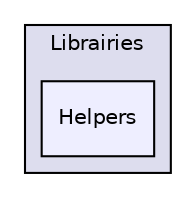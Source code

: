 digraph "/Volumes/UserData/Dev/woda-iphone/Sources/Librairies/Helpers" {
  compound=true
  node [ fontsize="10", fontname="Helvetica"];
  edge [ labelfontsize="10", labelfontname="Helvetica"];
  subgraph clusterdir_033e8ea12b7e481dd4143fe4abc46420 {
    graph [ bgcolor="#ddddee", pencolor="black", label="Librairies" fontname="Helvetica", fontsize="10", URL="dir_033e8ea12b7e481dd4143fe4abc46420.html"]
  dir_419db1c09d2c762ff64493cf5d5c8696 [shape=box, label="Helpers", style="filled", fillcolor="#eeeeff", pencolor="black", URL="dir_419db1c09d2c762ff64493cf5d5c8696.html"];
  }
}
